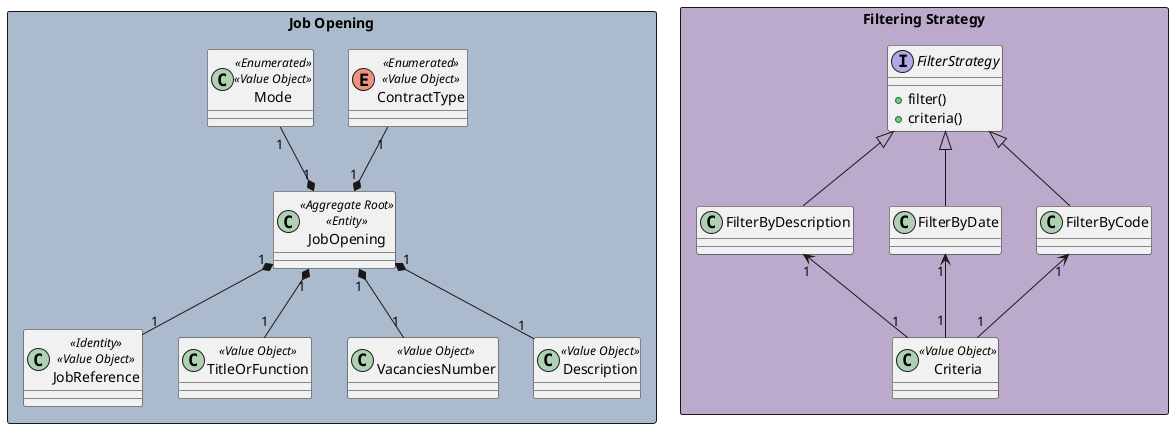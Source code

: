 @startuml
''skinparam monochrome true
skinparam packageStyle rectangle
skinparam shadowing false


rectangle "Job Opening" #abbacc {

    class JobOpening<<Aggregate Root>><<Entity>>{}

    class JobReference<<Identity>><<Value Object>>{}

    class TitleOrFunction<<Value Object>>{}

    enum ContractType<<Enumerated>><<Value Object>>{}

    class Mode<<Enumerated>><<Value Object>>{}


    class VacanciesNumber<<Value Object>>{}

    class Description<<Value Object>>{}

    ''Maybe go to Interview Model

}

rectangle "Filtering Strategy" #bbaacc {
interface FilterStrategy{

    +filter()
    +criteria()
    }

    class Criteria <<Value Object>>{}

    class FilterByDescription extends FilterStrategy{}
    class FilterByDate extends FilterStrategy{}
    class FilterByCode extends FilterStrategy {}
}


JobReference "1" -up-* "1" JobOpening
TitleOrFunction "1" -up-* "1" JobOpening
ContractType "1" --* "1" JobOpening
Mode "1" --* "1" JobOpening
Description "1" -up-* "1" JobOpening
VacanciesNumber "1" -up-* "1" JobOpening

Criteria "1" -up-> "1" FilterByCode
Criteria "1" -up-> "1" FilterByDate
Criteria "1" -up-> "1" FilterByDescription


@enduml